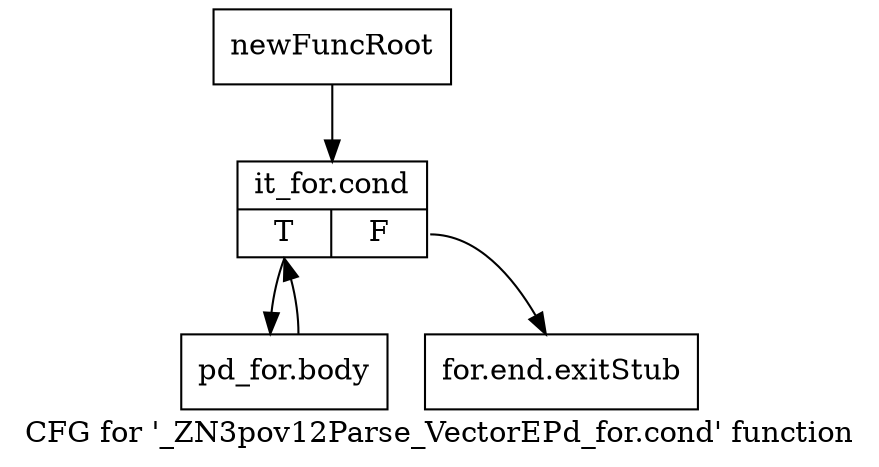 digraph "CFG for '_ZN3pov12Parse_VectorEPd_for.cond' function" {
	label="CFG for '_ZN3pov12Parse_VectorEPd_for.cond' function";

	Node0x23a5c40 [shape=record,label="{newFuncRoot}"];
	Node0x23a5c40 -> Node0x23a60a0;
	Node0x23a5c90 [shape=record,label="{for.end.exitStub}"];
	Node0x23a60a0 [shape=record,label="{it_for.cond|{<s0>T|<s1>F}}"];
	Node0x23a60a0:s0 -> Node0x23a60f0;
	Node0x23a60a0:s1 -> Node0x23a5c90;
	Node0x23a60f0 [shape=record,label="{pd_for.body}"];
	Node0x23a60f0 -> Node0x23a60a0;
}
